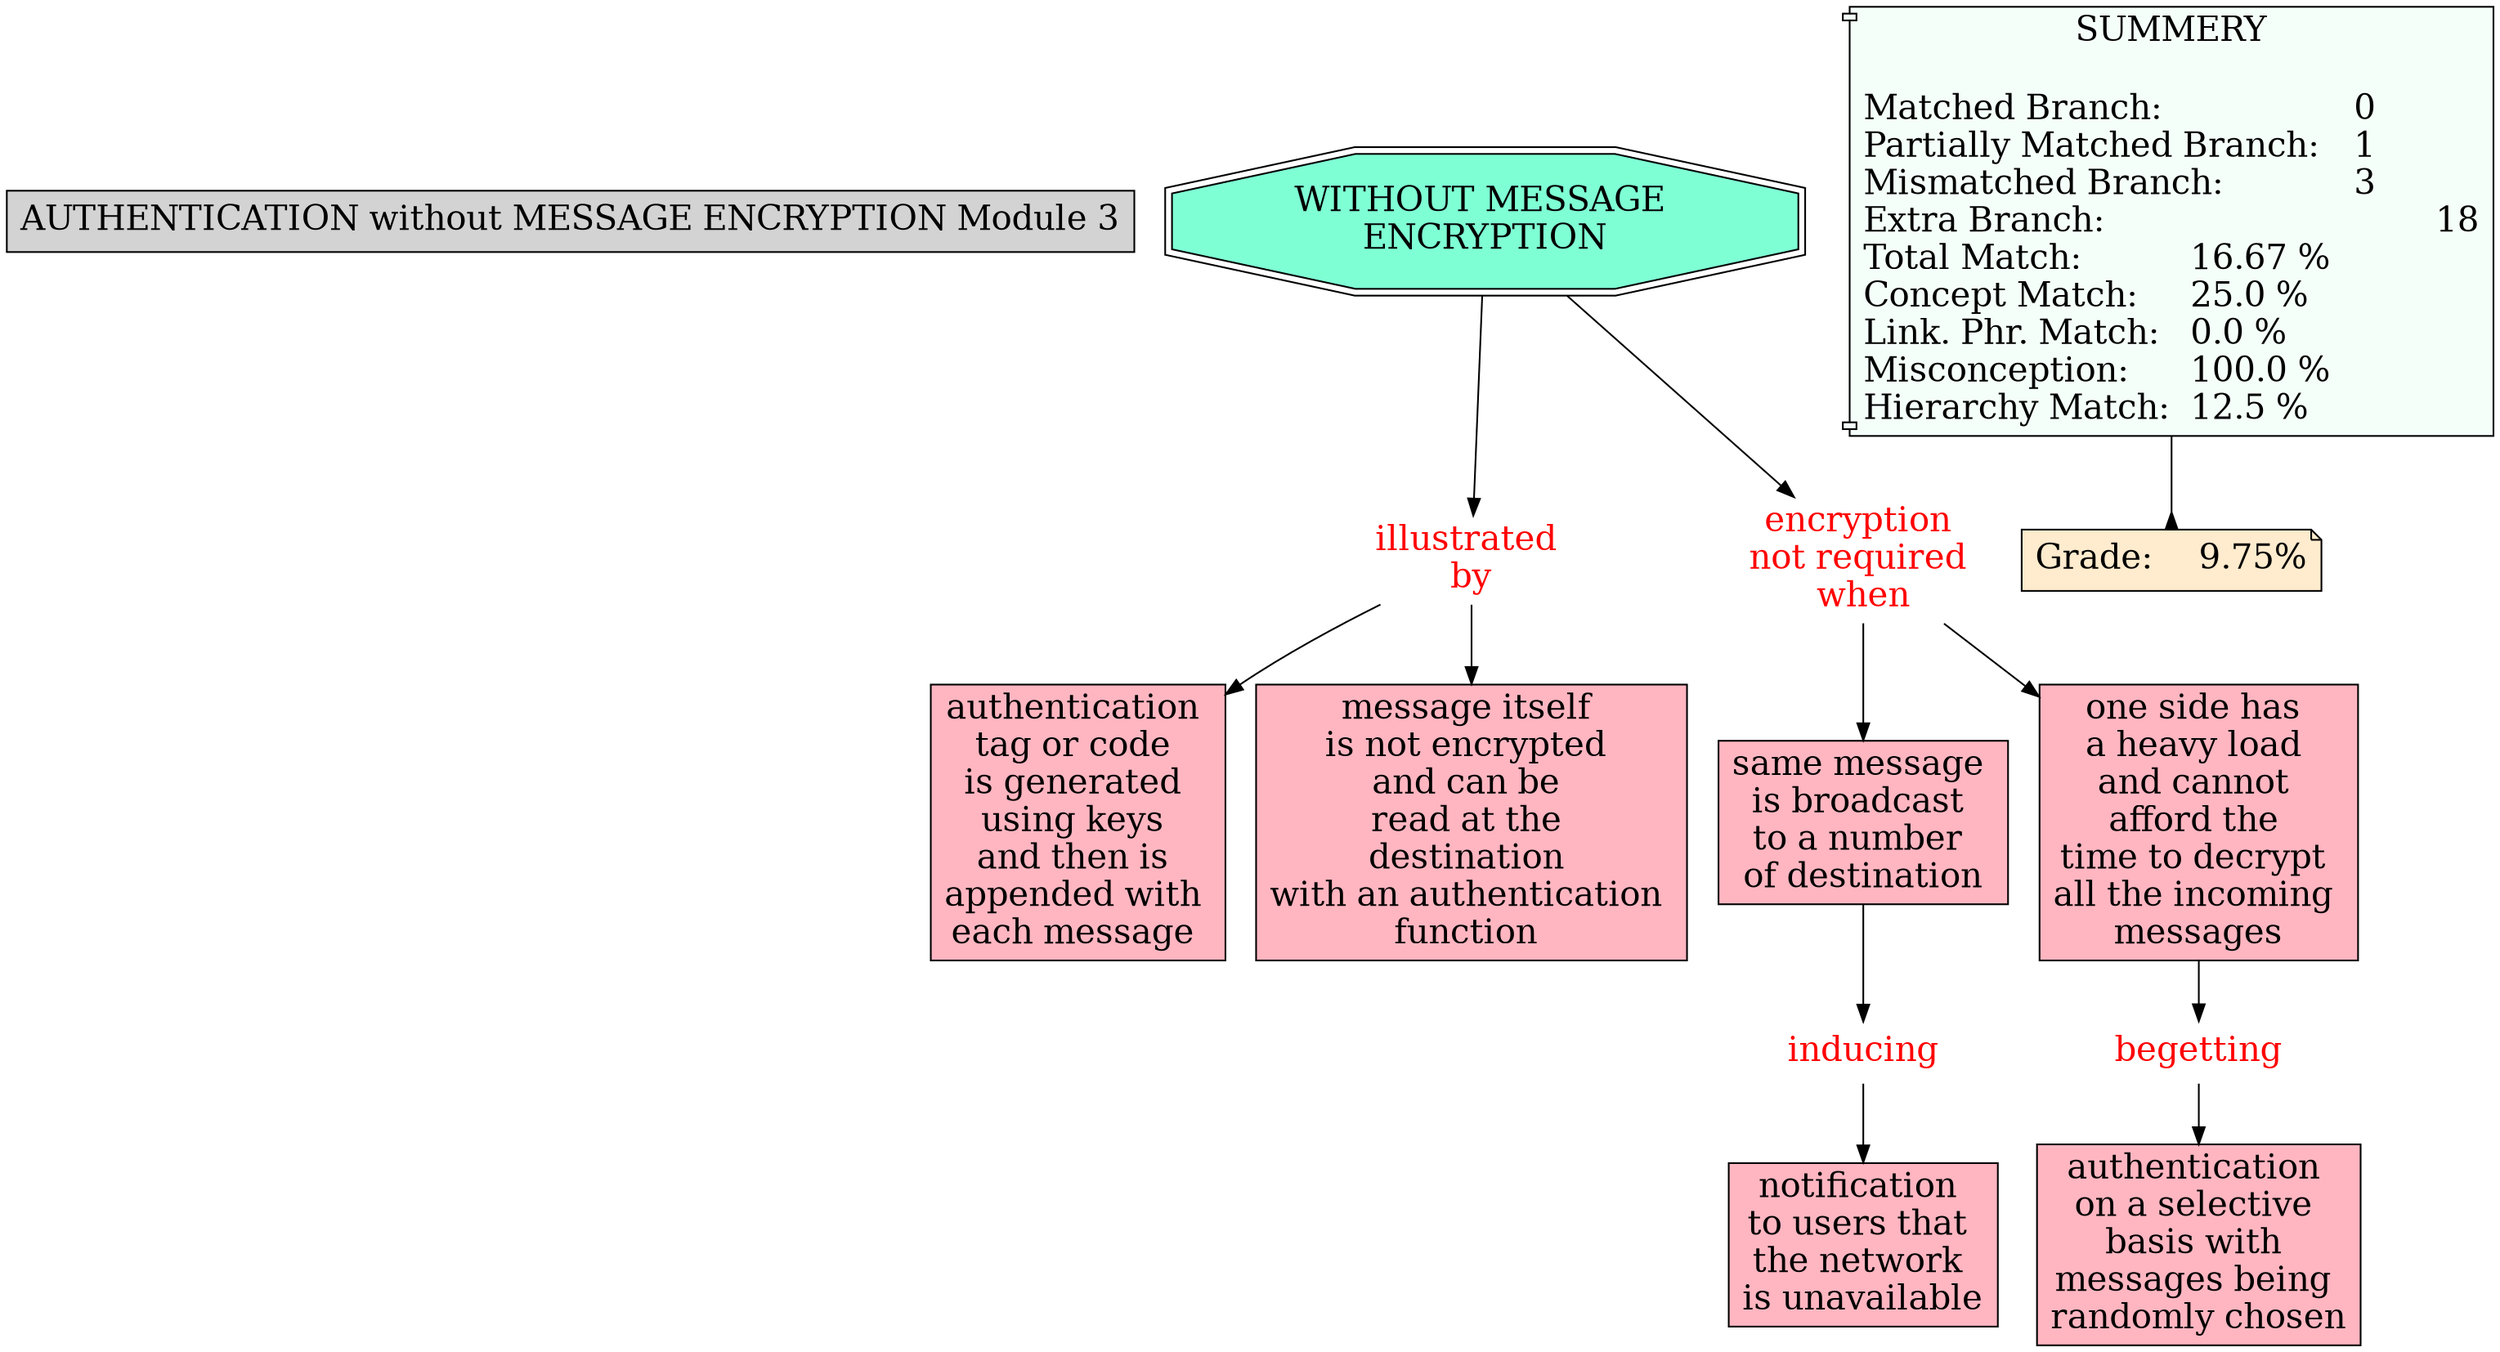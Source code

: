 // The Round Table
digraph {
	"1S3ZPN5S0-1Q3SJBW-RM2" [label="AUTHENTICATION without MESSAGE ENCRYPTION Module 3" Gsplines=true fontsize=20 shape=rect style=filled]
	"1S46JYKPZ-DKCMZV-B58" [label="WITHOUT MESSAGE 
ENCRYPTION" Gsplines=true fillcolor=aquamarine fontsize=20 shape=doubleoctagon style=filled]
	"1S46K8SJD-N8HDKH-BSR" [label="illustrated 
by" Gsplines=true fontcolor=red fontsize=20 shape=none]
	"1S46JYKPZ-DKCMZV-B58" -> "1S46K8SJD-N8HDKH-BSR" [constraint=true]
	"1S46JZ7RZ-FKGWPD-B5L" [label="same message 
is broadcast 
to a number 
of destination
" Gsplines=true fillcolor="#FFB6C1" fontsize=20 shape=rect style=filled]
	"1S46KKGXY-1918QMS-C85" [label=inducing Gsplines=true fontcolor=red fontsize=20 shape=none]
	"1S46JZ7RZ-FKGWPD-B5L" -> "1S46KKGXY-1918QMS-C85" [constraint=true]
	"1S46KCCMG-2DRNZCV-BW5" [label="encryption 
not required 
when" Gsplines=true fontcolor=red fontsize=20 shape=none]
	"1S46JZ7RZ-FKGWPD-B5L" [label="same message 
is broadcast 
to a number 
of destination
" Gsplines=true fillcolor="#FFB6C1" fontsize=20 shape=rect style=filled]
	"1S46KCCMG-2DRNZCV-BW5" -> "1S46JZ7RZ-FKGWPD-B5L" [constraint=true]
	"1S46KCCMG-2DRNZCV-BW5" [label="encryption 
not required 
when" Gsplines=true fontcolor=red fontsize=20 shape=none]
	"1S46JYDWR-1FQHWWL-B50" [label="one side has 
a heavy load 
and cannot 
afford the 
time to decrypt 
all the incoming 
messages" Gsplines=true fillcolor="#FFB6C1" fontsize=20 shape=rect style=filled]
	"1S46KCCMG-2DRNZCV-BW5" -> "1S46JYDWR-1FQHWWL-B50" [constraint=true]
	"1S46JYDWR-1FQHWWL-B50" [label="one side has 
a heavy load 
and cannot 
afford the 
time to decrypt 
all the incoming 
messages" Gsplines=true fillcolor="#FFB6C1" fontsize=20 shape=rect style=filled]
	"1S46KM484-1440NJL-CB7" [label=begetting Gsplines=true fontcolor=red fontsize=20 shape=none]
	"1S46JYDWR-1FQHWWL-B50" -> "1S46KM484-1440NJL-CB7" [constraint=true]
	"1S46KKGXY-1918QMS-C85" [label=inducing Gsplines=true fontcolor=red fontsize=20 shape=none]
	"1S46JYHDY-2LCMRV-B54" [label="notification 
to users that 
the network 
is unavailable
" Gsplines=true fillcolor="#FFB6C1" fontsize=20 shape=rect style=filled]
	"1S46KKGXY-1918QMS-C85" -> "1S46JYHDY-2LCMRV-B54" [constraint=true]
	"1S46KM484-1440NJL-CB7" [label=begetting Gsplines=true fontcolor=red fontsize=20 shape=none]
	"1S46JZQGY-1GN9QG-B61" [label="authentication 
on a selective 
basis with 
messages being 
randomly chosen
" Gsplines=true fillcolor="#FFB6C1" fontsize=20 shape=rect style=filled]
	"1S46KM484-1440NJL-CB7" -> "1S46JZQGY-1GN9QG-B61" [constraint=true]
	"1S46K8SJD-N8HDKH-BSR" [label="illustrated 
by" Gsplines=true fontcolor=red fontsize=20 shape=none]
	"1S46JY6TV-65544C-B3B" [label="authentication 
tag or code 
is generated 
using keys 
and then is 
appended with 
each message 
" Gsplines=true fillcolor="#FFB6C1" fontsize=20 shape=rect style=filled]
	"1S46K8SJD-N8HDKH-BSR" -> "1S46JY6TV-65544C-B3B" [constraint=true]
	"1S46JYKPZ-DKCMZV-B58" [label="WITHOUT MESSAGE 
ENCRYPTION" Gsplines=true fillcolor=aquamarine fontsize=20 shape=doubleoctagon style=filled]
	"1S46KCCMG-2DRNZCV-BW5" [label="encryption 
not required 
when" Gsplines=true fontcolor=red fontsize=20 shape=none]
	"1S46JYKPZ-DKCMZV-B58" -> "1S46KCCMG-2DRNZCV-BW5" [constraint=true]
	"1S46K8SJD-N8HDKH-BSR" [label="illustrated 
by" Gsplines=true fontcolor=red fontsize=20 shape=none]
	"1S46JZ9VK-12R24VT-B5Q" [label="message itself 
is not encrypted 
and can be 
read at the 
destination 
with an authentication 
function " Gsplines=true fillcolor="#FFB6C1" fontsize=20 shape=rect style=filled]
	"1S46K8SJD-N8HDKH-BSR" -> "1S46JZ9VK-12R24VT-B5Q" [constraint=true]
	Stat [label="SUMMERY

Matched Branch:			0\lPartially Matched Branch:	1\lMismatched Branch:		3\lExtra Branch:				18\lTotal Match:		16.67 %\lConcept Match:	25.0 %\lLink. Phr. Match:	0.0 %\lMisconception:	100.0 %\lHierarchy Match:	12.5 %\l" Gsplines=true fillcolor="#F5FFFA" fontsize=20 shape=component style=filled]
	Grade [label="Grade:	9.75%" Gsplines=true fillcolor="#FFEBCD" fontsize=20 shape=note style=filled]
	Stat -> Grade [arrowhead=inv color=black constraint=true]
}
